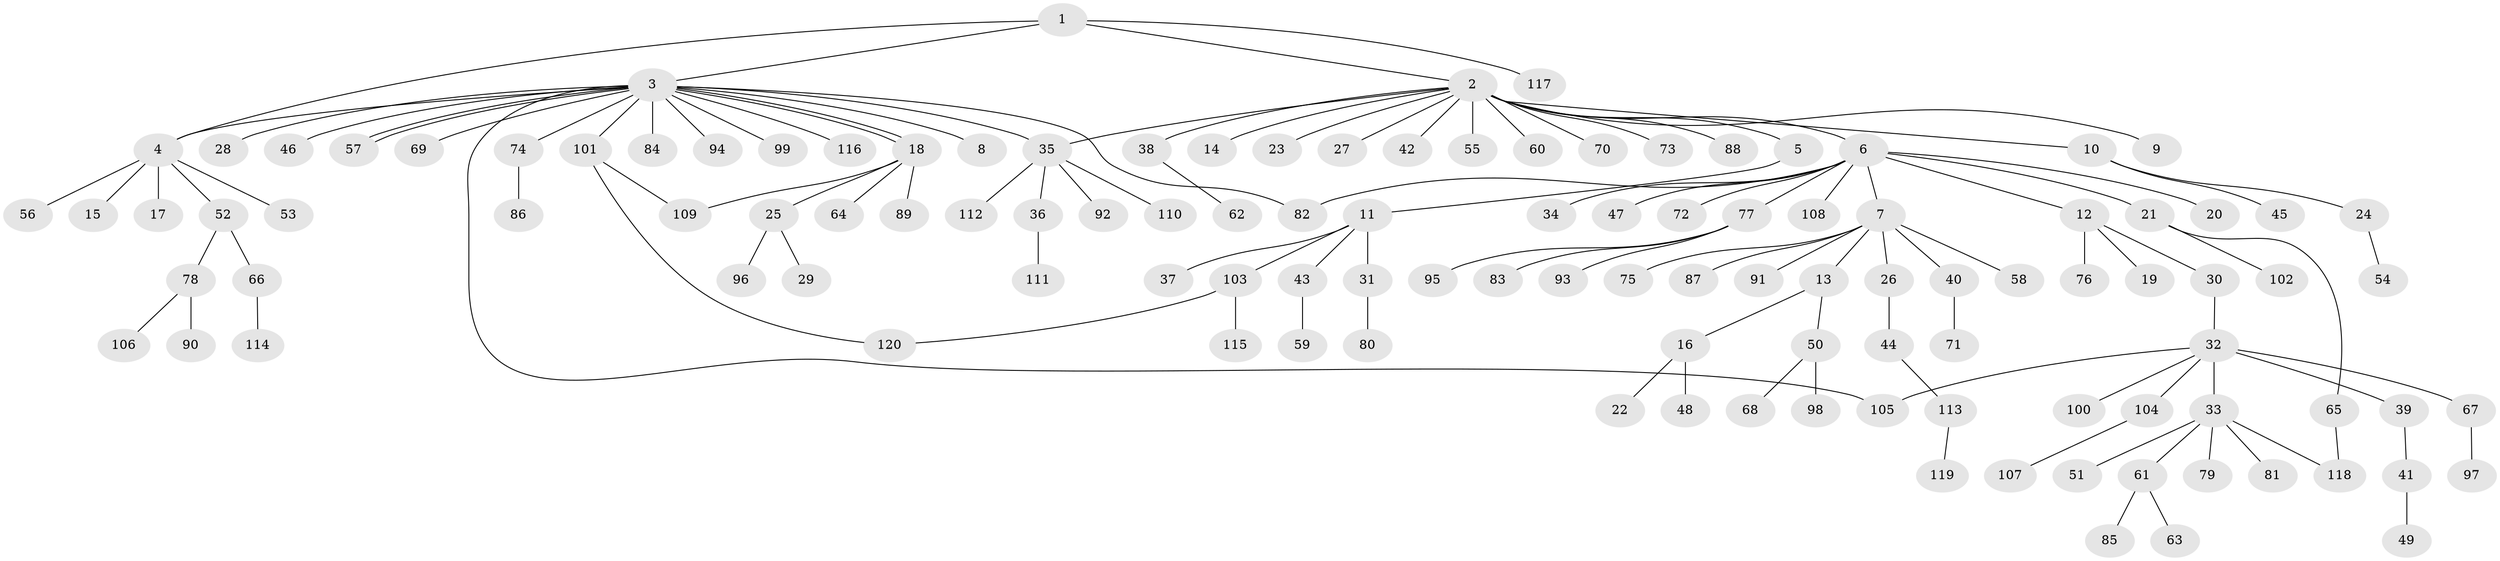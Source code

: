 // Generated by graph-tools (version 1.1) at 2025/14/03/09/25 04:14:28]
// undirected, 120 vertices, 128 edges
graph export_dot {
graph [start="1"]
  node [color=gray90,style=filled];
  1;
  2;
  3;
  4;
  5;
  6;
  7;
  8;
  9;
  10;
  11;
  12;
  13;
  14;
  15;
  16;
  17;
  18;
  19;
  20;
  21;
  22;
  23;
  24;
  25;
  26;
  27;
  28;
  29;
  30;
  31;
  32;
  33;
  34;
  35;
  36;
  37;
  38;
  39;
  40;
  41;
  42;
  43;
  44;
  45;
  46;
  47;
  48;
  49;
  50;
  51;
  52;
  53;
  54;
  55;
  56;
  57;
  58;
  59;
  60;
  61;
  62;
  63;
  64;
  65;
  66;
  67;
  68;
  69;
  70;
  71;
  72;
  73;
  74;
  75;
  76;
  77;
  78;
  79;
  80;
  81;
  82;
  83;
  84;
  85;
  86;
  87;
  88;
  89;
  90;
  91;
  92;
  93;
  94;
  95;
  96;
  97;
  98;
  99;
  100;
  101;
  102;
  103;
  104;
  105;
  106;
  107;
  108;
  109;
  110;
  111;
  112;
  113;
  114;
  115;
  116;
  117;
  118;
  119;
  120;
  1 -- 2;
  1 -- 3;
  1 -- 4;
  1 -- 117;
  2 -- 5;
  2 -- 6;
  2 -- 9;
  2 -- 10;
  2 -- 14;
  2 -- 23;
  2 -- 27;
  2 -- 35;
  2 -- 38;
  2 -- 42;
  2 -- 55;
  2 -- 60;
  2 -- 70;
  2 -- 73;
  2 -- 88;
  3 -- 4;
  3 -- 8;
  3 -- 18;
  3 -- 18;
  3 -- 28;
  3 -- 35;
  3 -- 46;
  3 -- 57;
  3 -- 57;
  3 -- 69;
  3 -- 74;
  3 -- 82;
  3 -- 84;
  3 -- 94;
  3 -- 99;
  3 -- 101;
  3 -- 105;
  3 -- 116;
  4 -- 15;
  4 -- 17;
  4 -- 52;
  4 -- 53;
  4 -- 56;
  5 -- 11;
  6 -- 7;
  6 -- 12;
  6 -- 20;
  6 -- 21;
  6 -- 34;
  6 -- 47;
  6 -- 72;
  6 -- 77;
  6 -- 82;
  6 -- 108;
  7 -- 13;
  7 -- 26;
  7 -- 40;
  7 -- 58;
  7 -- 75;
  7 -- 87;
  7 -- 91;
  10 -- 24;
  10 -- 45;
  11 -- 31;
  11 -- 37;
  11 -- 43;
  11 -- 103;
  12 -- 19;
  12 -- 30;
  12 -- 76;
  13 -- 16;
  13 -- 50;
  16 -- 22;
  16 -- 48;
  18 -- 25;
  18 -- 64;
  18 -- 89;
  18 -- 109;
  21 -- 65;
  21 -- 102;
  24 -- 54;
  25 -- 29;
  25 -- 96;
  26 -- 44;
  30 -- 32;
  31 -- 80;
  32 -- 33;
  32 -- 39;
  32 -- 67;
  32 -- 100;
  32 -- 104;
  32 -- 105;
  33 -- 51;
  33 -- 61;
  33 -- 79;
  33 -- 81;
  33 -- 118;
  35 -- 36;
  35 -- 92;
  35 -- 110;
  35 -- 112;
  36 -- 111;
  38 -- 62;
  39 -- 41;
  40 -- 71;
  41 -- 49;
  43 -- 59;
  44 -- 113;
  50 -- 68;
  50 -- 98;
  52 -- 66;
  52 -- 78;
  61 -- 63;
  61 -- 85;
  65 -- 118;
  66 -- 114;
  67 -- 97;
  74 -- 86;
  77 -- 83;
  77 -- 93;
  77 -- 95;
  78 -- 90;
  78 -- 106;
  101 -- 109;
  101 -- 120;
  103 -- 115;
  103 -- 120;
  104 -- 107;
  113 -- 119;
}
